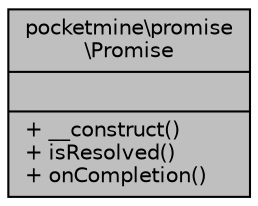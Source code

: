 digraph "pocketmine\promise\Promise"
{
 // INTERACTIVE_SVG=YES
 // LATEX_PDF_SIZE
  edge [fontname="Helvetica",fontsize="10",labelfontname="Helvetica",labelfontsize="10"];
  node [fontname="Helvetica",fontsize="10",shape=record];
  Node1 [label="{pocketmine\\promise\l\\Promise\n||+ __construct()\l+ isResolved()\l+ onCompletion()\l}",height=0.2,width=0.4,color="black", fillcolor="grey75", style="filled", fontcolor="black",tooltip=" "];
}
